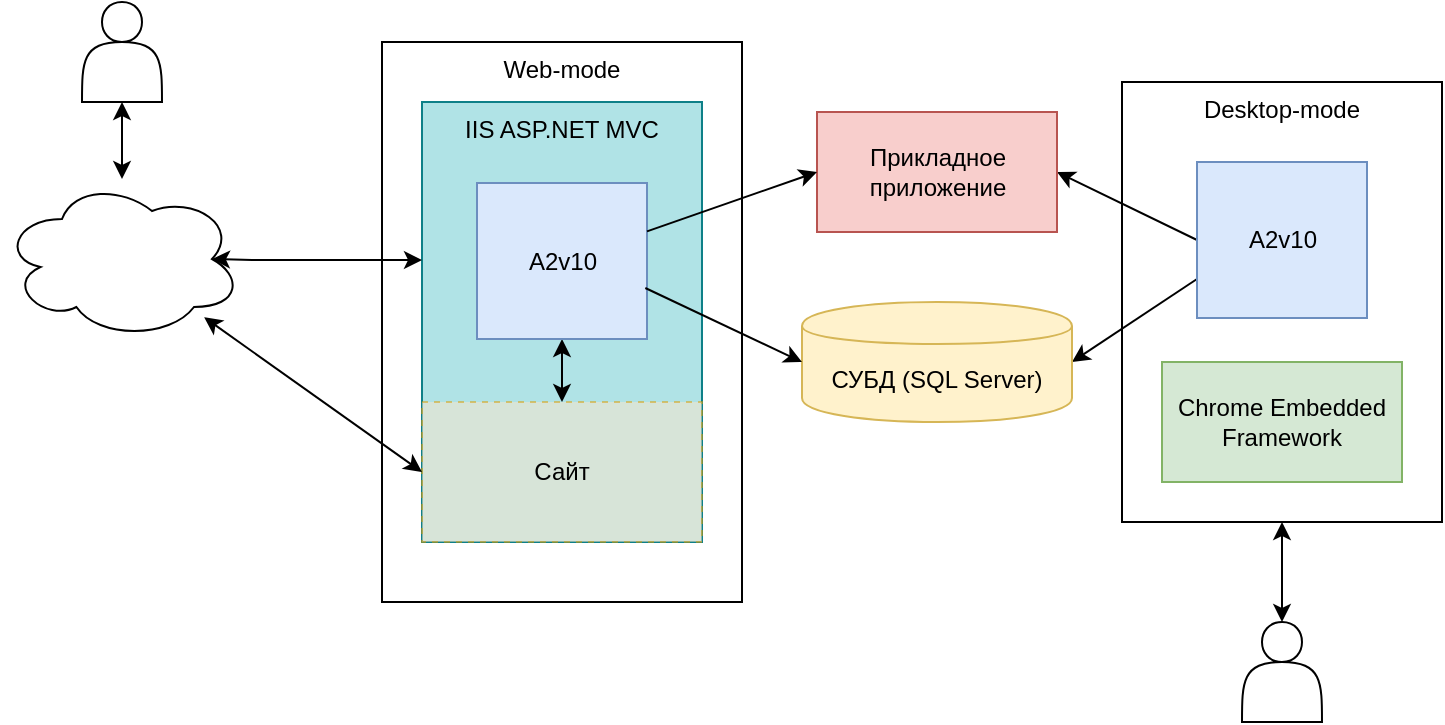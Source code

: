 <mxfile version="12.6.5" type="device"><diagram id="0ox0Zh3zM6TU_YBUKQPP" name="Page-1"><mxGraphModel dx="1605" dy="672" grid="1" gridSize="10" guides="1" tooltips="1" connect="1" arrows="1" fold="1" page="1" pageScale="1" pageWidth="700" pageHeight="500" math="0" shadow="0"><root><mxCell id="0"/><mxCell id="1" parent="0"/><mxCell id="m9TPa-s8OnAKrS5R-jsM-13" value="Desktop-mode&lt;br&gt;" style="rounded=0;whiteSpace=wrap;html=1;verticalAlign=top;" vertex="1" parent="1"><mxGeometry x="470" y="160" width="160" height="220" as="geometry"/></mxCell><mxCell id="m9TPa-s8OnAKrS5R-jsM-4" value="Web-mode" style="rounded=0;whiteSpace=wrap;html=1;verticalAlign=top;" vertex="1" parent="1"><mxGeometry x="100" y="140" width="180" height="280" as="geometry"/></mxCell><mxCell id="Ii_TQvOb5wCugp7ZJsv2-26" style="rounded=0;orthogonalLoop=1;jettySize=auto;html=1;startArrow=classic;startFill=1;endArrow=none;endFill=0;exitX=1;exitY=0.5;exitDx=0;exitDy=0;entryX=0;entryY=0.75;entryDx=0;entryDy=0;" parent="1" source="Ii_TQvOb5wCugp7ZJsv2-1" target="m9TPa-s8OnAKrS5R-jsM-16" edge="1"><mxGeometry relative="1" as="geometry"/></mxCell><mxCell id="Ii_TQvOb5wCugp7ZJsv2-1" value="СУБД (SQL Server)" style="shape=cylinder;whiteSpace=wrap;html=1;boundedLbl=1;backgroundOutline=1;fillColor=#fff2cc;strokeColor=#d6b656;" parent="1" vertex="1"><mxGeometry x="310" y="270" width="135" height="60" as="geometry"/></mxCell><mxCell id="Ii_TQvOb5wCugp7ZJsv2-24" style="rounded=0;orthogonalLoop=1;jettySize=auto;html=1;exitX=1;exitY=0.5;exitDx=0;exitDy=0;startArrow=classic;startFill=1;endArrow=none;endFill=0;entryX=0;entryY=0.5;entryDx=0;entryDy=0;" parent="1" source="Ii_TQvOb5wCugp7ZJsv2-8" target="m9TPa-s8OnAKrS5R-jsM-16" edge="1"><mxGeometry relative="1" as="geometry"/></mxCell><mxCell id="Ii_TQvOb5wCugp7ZJsv2-8" value="Прикладное приложение" style="rounded=0;whiteSpace=wrap;html=1;align=center;fillColor=#f8cecc;strokeColor=#b85450;" parent="1" vertex="1"><mxGeometry x="317.5" y="175" width="120" height="60" as="geometry"/></mxCell><mxCell id="m9TPa-s8OnAKrS5R-jsM-8" style="edgeStyle=none;rounded=0;orthogonalLoop=1;jettySize=auto;html=1;startArrow=classic;startFill=1;endArrow=classic;endFill=1;" edge="1" parent="1" source="Ii_TQvOb5wCugp7ZJsv2-9" target="m9TPa-s8OnAKrS5R-jsM-6"><mxGeometry relative="1" as="geometry"/></mxCell><mxCell id="Ii_TQvOb5wCugp7ZJsv2-9" value="" style="shape=actor;whiteSpace=wrap;html=1;align=center;" parent="1" vertex="1"><mxGeometry x="-50" y="120.0" width="40" height="50" as="geometry"/></mxCell><mxCell id="Ii_TQvOb5wCugp7ZJsv2-12" value="Chrome Embedded Framework" style="rounded=0;whiteSpace=wrap;html=1;align=center;fillColor=#d5e8d4;strokeColor=#82b366;" parent="1" vertex="1"><mxGeometry x="490" y="300" width="120" height="60" as="geometry"/></mxCell><mxCell id="m9TPa-s8OnAKrS5R-jsM-18" style="edgeStyle=none;rounded=0;orthogonalLoop=1;jettySize=auto;html=1;entryX=0.5;entryY=1;entryDx=0;entryDy=0;startArrow=classic;startFill=1;endArrow=classic;endFill=1;" edge="1" parent="1" source="Ii_TQvOb5wCugp7ZJsv2-17" target="m9TPa-s8OnAKrS5R-jsM-13"><mxGeometry relative="1" as="geometry"/></mxCell><mxCell id="Ii_TQvOb5wCugp7ZJsv2-17" value="" style="shape=actor;whiteSpace=wrap;html=1;align=center;" parent="1" vertex="1"><mxGeometry x="530" y="430" width="40" height="50" as="geometry"/></mxCell><mxCell id="m9TPa-s8OnAKrS5R-jsM-6" value="" style="ellipse;shape=cloud;whiteSpace=wrap;html=1;" vertex="1" parent="1"><mxGeometry x="-90" y="208.5" width="120" height="80" as="geometry"/></mxCell><mxCell id="Ii_TQvOb5wCugp7ZJsv2-6" value="&lt;div style=&quot;&quot;&gt;&lt;span&gt;IIS ASP.NET MVC&lt;/span&gt;&lt;/div&gt;" style="rounded=0;whiteSpace=wrap;html=1;align=center;verticalAlign=top;fillColor=#b0e3e6;strokeColor=#0e8088;" parent="1" vertex="1"><mxGeometry x="120" y="170" width="140" height="220" as="geometry"/></mxCell><mxCell id="m9TPa-s8OnAKrS5R-jsM-12" style="edgeStyle=none;rounded=0;orthogonalLoop=1;jettySize=auto;html=1;startArrow=classic;startFill=1;endArrow=classic;endFill=1;" edge="1" parent="1" source="Ii_TQvOb5wCugp7ZJsv2-4" target="Ii_TQvOb5wCugp7ZJsv2-28"><mxGeometry relative="1" as="geometry"/></mxCell><mxCell id="Ii_TQvOb5wCugp7ZJsv2-4" value="A2v10" style="rounded=0;whiteSpace=wrap;html=1;align=center;fillColor=#dae8fc;strokeColor=#6c8ebf;" parent="1" vertex="1"><mxGeometry x="147.5" y="210.5" width="85" height="78" as="geometry"/></mxCell><mxCell id="Ii_TQvOb5wCugp7ZJsv2-28" value="Сайт" style="rounded=0;whiteSpace=wrap;html=1;align=center;fillColor=#ffe6cc;strokeColor=#d79b00;dashed=1;shadow=0;glass=0;comic=0;opacity=50;" parent="1" vertex="1"><mxGeometry x="120" y="320" width="140" height="70" as="geometry"/></mxCell><mxCell id="Ii_TQvOb5wCugp7ZJsv2-20" style="edgeStyle=orthogonalEdgeStyle;rounded=0;orthogonalLoop=1;jettySize=auto;html=1;startArrow=classic;startFill=1;entryX=0.875;entryY=0.5;entryDx=0;entryDy=0;entryPerimeter=0;" parent="1" target="m9TPa-s8OnAKrS5R-jsM-6" edge="1"><mxGeometry relative="1" as="geometry"><mxPoint x="120" y="249.0" as="sourcePoint"/><mxPoint x="60" y="221.5" as="targetPoint"/><Array as="points"><mxPoint x="35" y="249"/></Array></mxGeometry></mxCell><mxCell id="m9TPa-s8OnAKrS5R-jsM-11" style="edgeStyle=none;rounded=0;orthogonalLoop=1;jettySize=auto;html=1;entryX=0;entryY=0.5;entryDx=0;entryDy=0;startArrow=classic;startFill=1;endArrow=classic;endFill=1;" edge="1" parent="1" source="m9TPa-s8OnAKrS5R-jsM-6" target="Ii_TQvOb5wCugp7ZJsv2-28"><mxGeometry relative="1" as="geometry"/></mxCell><mxCell id="m9TPa-s8OnAKrS5R-jsM-16" value="A2v10" style="rounded=0;whiteSpace=wrap;html=1;align=center;fillColor=#dae8fc;strokeColor=#6c8ebf;" vertex="1" parent="1"><mxGeometry x="507.5" y="200" width="85" height="78" as="geometry"/></mxCell><mxCell id="Ii_TQvOb5wCugp7ZJsv2-10" value="" style="endArrow=none;html=1;exitX=0;exitY=0.5;exitDx=0;exitDy=0;startArrow=classic;startFill=1;endFill=0;" parent="1" source="Ii_TQvOb5wCugp7ZJsv2-8" target="Ii_TQvOb5wCugp7ZJsv2-4" edge="1"><mxGeometry width="50" height="50" relative="1" as="geometry"><mxPoint x="350" y="220" as="sourcePoint"/><mxPoint x="400" y="170" as="targetPoint"/></mxGeometry></mxCell><mxCell id="Ii_TQvOb5wCugp7ZJsv2-11" value="" style="endArrow=none;startArrow=classic;html=1;entryX=0.99;entryY=0.673;entryDx=0;entryDy=0;endFill=0;exitX=0;exitY=0.5;exitDx=0;exitDy=0;entryPerimeter=0;" parent="1" source="Ii_TQvOb5wCugp7ZJsv2-1" target="Ii_TQvOb5wCugp7ZJsv2-4" edge="1"><mxGeometry width="50" height="50" relative="1" as="geometry"><mxPoint x="320" y="230" as="sourcePoint"/><mxPoint x="242" y="290" as="targetPoint"/></mxGeometry></mxCell></root></mxGraphModel></diagram></mxfile>